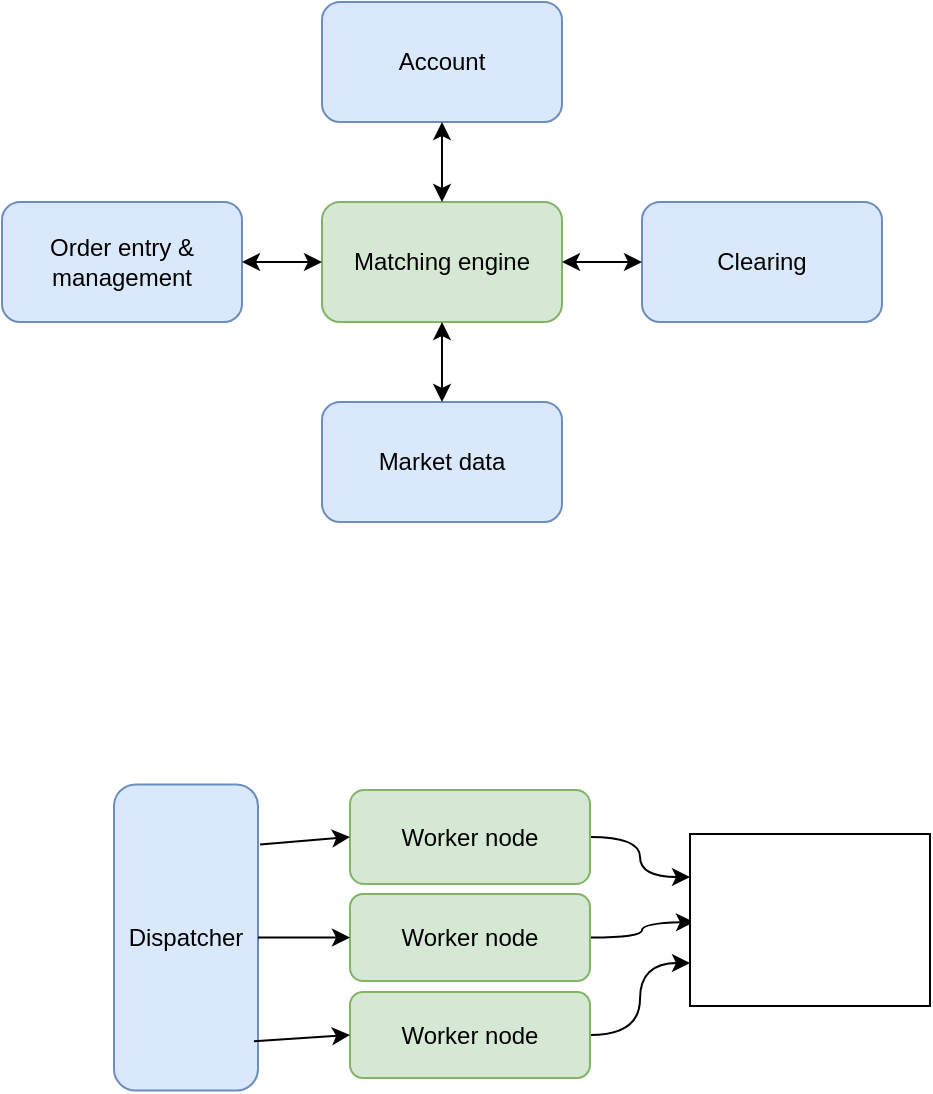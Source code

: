 <mxfile version="24.8.3">
  <diagram name="Page-1" id="1AooJk9TGi8D6WLvSfag">
    <mxGraphModel dx="721" dy="515" grid="0" gridSize="10" guides="1" tooltips="1" connect="1" arrows="1" fold="1" page="1" pageScale="1" pageWidth="827" pageHeight="1169" math="0" shadow="0">
      <root>
        <mxCell id="0" />
        <mxCell id="1" parent="0" />
        <mxCell id="EbOE8VHgUx2xrooY40My-1" value="Matching engine" style="rounded=1;whiteSpace=wrap;html=1;fillColor=#d5e8d4;strokeColor=#82b366;" parent="1" vertex="1">
          <mxGeometry x="270" y="200" width="120" height="60" as="geometry" />
        </mxCell>
        <mxCell id="EbOE8VHgUx2xrooY40My-2" value="Order entry &amp;amp; management" style="rounded=1;whiteSpace=wrap;html=1;fillColor=#dae8fc;strokeColor=#6c8ebf;" parent="1" vertex="1">
          <mxGeometry x="110" y="200" width="120" height="60" as="geometry" />
        </mxCell>
        <mxCell id="EbOE8VHgUx2xrooY40My-4" value="Account" style="rounded=1;whiteSpace=wrap;html=1;fillColor=#dae8fc;strokeColor=#6c8ebf;" parent="1" vertex="1">
          <mxGeometry x="270" y="100" width="120" height="60" as="geometry" />
        </mxCell>
        <mxCell id="EbOE8VHgUx2xrooY40My-5" value="Clearing" style="rounded=1;whiteSpace=wrap;html=1;fillColor=#dae8fc;strokeColor=#6c8ebf;" parent="1" vertex="1">
          <mxGeometry x="430" y="200" width="120" height="60" as="geometry" />
        </mxCell>
        <mxCell id="EbOE8VHgUx2xrooY40My-6" value="Market data" style="rounded=1;whiteSpace=wrap;html=1;fillColor=#dae8fc;strokeColor=#6c8ebf;" parent="1" vertex="1">
          <mxGeometry x="270" y="300" width="120" height="60" as="geometry" />
        </mxCell>
        <mxCell id="wjFsrnQTrn3daN2qtmzh-1" value="" style="endArrow=classic;startArrow=classic;html=1;rounded=0;entryX=0.5;entryY=1;entryDx=0;entryDy=0;exitX=0.5;exitY=0;exitDx=0;exitDy=0;" edge="1" parent="1" source="EbOE8VHgUx2xrooY40My-1" target="EbOE8VHgUx2xrooY40My-4">
          <mxGeometry width="50" height="50" relative="1" as="geometry">
            <mxPoint x="260" y="190" as="sourcePoint" />
            <mxPoint x="310" y="140" as="targetPoint" />
          </mxGeometry>
        </mxCell>
        <mxCell id="wjFsrnQTrn3daN2qtmzh-2" value="" style="endArrow=classic;startArrow=classic;html=1;rounded=0;entryX=1;entryY=0.5;entryDx=0;entryDy=0;exitX=0;exitY=0.5;exitDx=0;exitDy=0;" edge="1" parent="1" source="EbOE8VHgUx2xrooY40My-1" target="EbOE8VHgUx2xrooY40My-2">
          <mxGeometry width="50" height="50" relative="1" as="geometry">
            <mxPoint x="340" y="210" as="sourcePoint" />
            <mxPoint x="340" y="130" as="targetPoint" />
          </mxGeometry>
        </mxCell>
        <mxCell id="wjFsrnQTrn3daN2qtmzh-3" value="" style="endArrow=classic;startArrow=classic;html=1;rounded=0;entryX=1;entryY=0.5;entryDx=0;entryDy=0;exitX=0;exitY=0.5;exitDx=0;exitDy=0;" edge="1" parent="1" source="EbOE8VHgUx2xrooY40My-5" target="EbOE8VHgUx2xrooY40My-1">
          <mxGeometry width="50" height="50" relative="1" as="geometry">
            <mxPoint x="350" y="220" as="sourcePoint" />
            <mxPoint x="350" y="140" as="targetPoint" />
          </mxGeometry>
        </mxCell>
        <mxCell id="wjFsrnQTrn3daN2qtmzh-4" value="" style="endArrow=classic;startArrow=classic;html=1;rounded=0;entryX=0.5;entryY=1;entryDx=0;entryDy=0;exitX=0.5;exitY=0;exitDx=0;exitDy=0;" edge="1" parent="1" source="EbOE8VHgUx2xrooY40My-6" target="EbOE8VHgUx2xrooY40My-1">
          <mxGeometry width="50" height="50" relative="1" as="geometry">
            <mxPoint x="360" y="230" as="sourcePoint" />
            <mxPoint x="360" y="150" as="targetPoint" />
          </mxGeometry>
        </mxCell>
        <mxCell id="wjFsrnQTrn3daN2qtmzh-5" value="Dispatcher" style="rounded=1;whiteSpace=wrap;html=1;fillColor=#dae8fc;strokeColor=#6c8ebf;" vertex="1" parent="1">
          <mxGeometry x="166" y="491.25" width="72" height="153" as="geometry" />
        </mxCell>
        <mxCell id="wjFsrnQTrn3daN2qtmzh-13" style="edgeStyle=orthogonalEdgeStyle;rounded=0;orthogonalLoop=1;jettySize=auto;html=1;exitX=1;exitY=0.5;exitDx=0;exitDy=0;entryX=0;entryY=0.25;entryDx=0;entryDy=0;curved=1;" edge="1" parent="1" source="wjFsrnQTrn3daN2qtmzh-6" target="wjFsrnQTrn3daN2qtmzh-12">
          <mxGeometry relative="1" as="geometry" />
        </mxCell>
        <mxCell id="wjFsrnQTrn3daN2qtmzh-6" value="Worker node" style="rounded=1;whiteSpace=wrap;html=1;fillColor=#d5e8d4;strokeColor=#82b366;" vertex="1" parent="1">
          <mxGeometry x="284" y="494" width="120" height="47" as="geometry" />
        </mxCell>
        <mxCell id="wjFsrnQTrn3daN2qtmzh-14" style="edgeStyle=orthogonalEdgeStyle;rounded=0;orthogonalLoop=1;jettySize=auto;html=1;exitX=1;exitY=0.5;exitDx=0;exitDy=0;curved=1;" edge="1" parent="1" source="wjFsrnQTrn3daN2qtmzh-7">
          <mxGeometry relative="1" as="geometry">
            <mxPoint x="456" y="560" as="targetPoint" />
          </mxGeometry>
        </mxCell>
        <mxCell id="wjFsrnQTrn3daN2qtmzh-7" value="Worker node" style="rounded=1;whiteSpace=wrap;html=1;fillColor=#d5e8d4;strokeColor=#82b366;" vertex="1" parent="1">
          <mxGeometry x="284" y="546" width="120" height="43.5" as="geometry" />
        </mxCell>
        <mxCell id="wjFsrnQTrn3daN2qtmzh-15" style="edgeStyle=orthogonalEdgeStyle;rounded=0;orthogonalLoop=1;jettySize=auto;html=1;exitX=1;exitY=0.5;exitDx=0;exitDy=0;entryX=0;entryY=0.75;entryDx=0;entryDy=0;curved=1;" edge="1" parent="1" source="wjFsrnQTrn3daN2qtmzh-8" target="wjFsrnQTrn3daN2qtmzh-12">
          <mxGeometry relative="1" as="geometry" />
        </mxCell>
        <mxCell id="wjFsrnQTrn3daN2qtmzh-8" value="Worker node" style="rounded=1;whiteSpace=wrap;html=1;fillColor=#d5e8d4;strokeColor=#82b366;" vertex="1" parent="1">
          <mxGeometry x="284" y="595" width="120" height="43" as="geometry" />
        </mxCell>
        <mxCell id="wjFsrnQTrn3daN2qtmzh-9" value="" style="endArrow=classic;html=1;rounded=0;entryX=0;entryY=0.5;entryDx=0;entryDy=0;exitX=1.014;exitY=0.196;exitDx=0;exitDy=0;exitPerimeter=0;" edge="1" parent="1" source="wjFsrnQTrn3daN2qtmzh-5" target="wjFsrnQTrn3daN2qtmzh-6">
          <mxGeometry width="50" height="50" relative="1" as="geometry">
            <mxPoint x="199" y="575" as="sourcePoint" />
            <mxPoint x="249" y="525" as="targetPoint" />
          </mxGeometry>
        </mxCell>
        <mxCell id="wjFsrnQTrn3daN2qtmzh-10" value="" style="endArrow=classic;html=1;rounded=0;entryX=0;entryY=0.5;entryDx=0;entryDy=0;" edge="1" parent="1" source="wjFsrnQTrn3daN2qtmzh-5" target="wjFsrnQTrn3daN2qtmzh-7">
          <mxGeometry width="50" height="50" relative="1" as="geometry">
            <mxPoint x="249" y="529" as="sourcePoint" />
            <mxPoint x="290" y="531" as="targetPoint" />
          </mxGeometry>
        </mxCell>
        <mxCell id="wjFsrnQTrn3daN2qtmzh-11" value="" style="endArrow=classic;html=1;rounded=0;entryX=0;entryY=0.5;entryDx=0;entryDy=0;exitX=0.972;exitY=0.839;exitDx=0;exitDy=0;exitPerimeter=0;" edge="1" parent="1" source="wjFsrnQTrn3daN2qtmzh-5" target="wjFsrnQTrn3daN2qtmzh-8">
          <mxGeometry width="50" height="50" relative="1" as="geometry">
            <mxPoint x="259" y="539" as="sourcePoint" />
            <mxPoint x="300" y="541" as="targetPoint" />
          </mxGeometry>
        </mxCell>
        <mxCell id="wjFsrnQTrn3daN2qtmzh-12" value="" style="rounded=0;whiteSpace=wrap;html=1;" vertex="1" parent="1">
          <mxGeometry x="454" y="516" width="120" height="86" as="geometry" />
        </mxCell>
      </root>
    </mxGraphModel>
  </diagram>
</mxfile>
